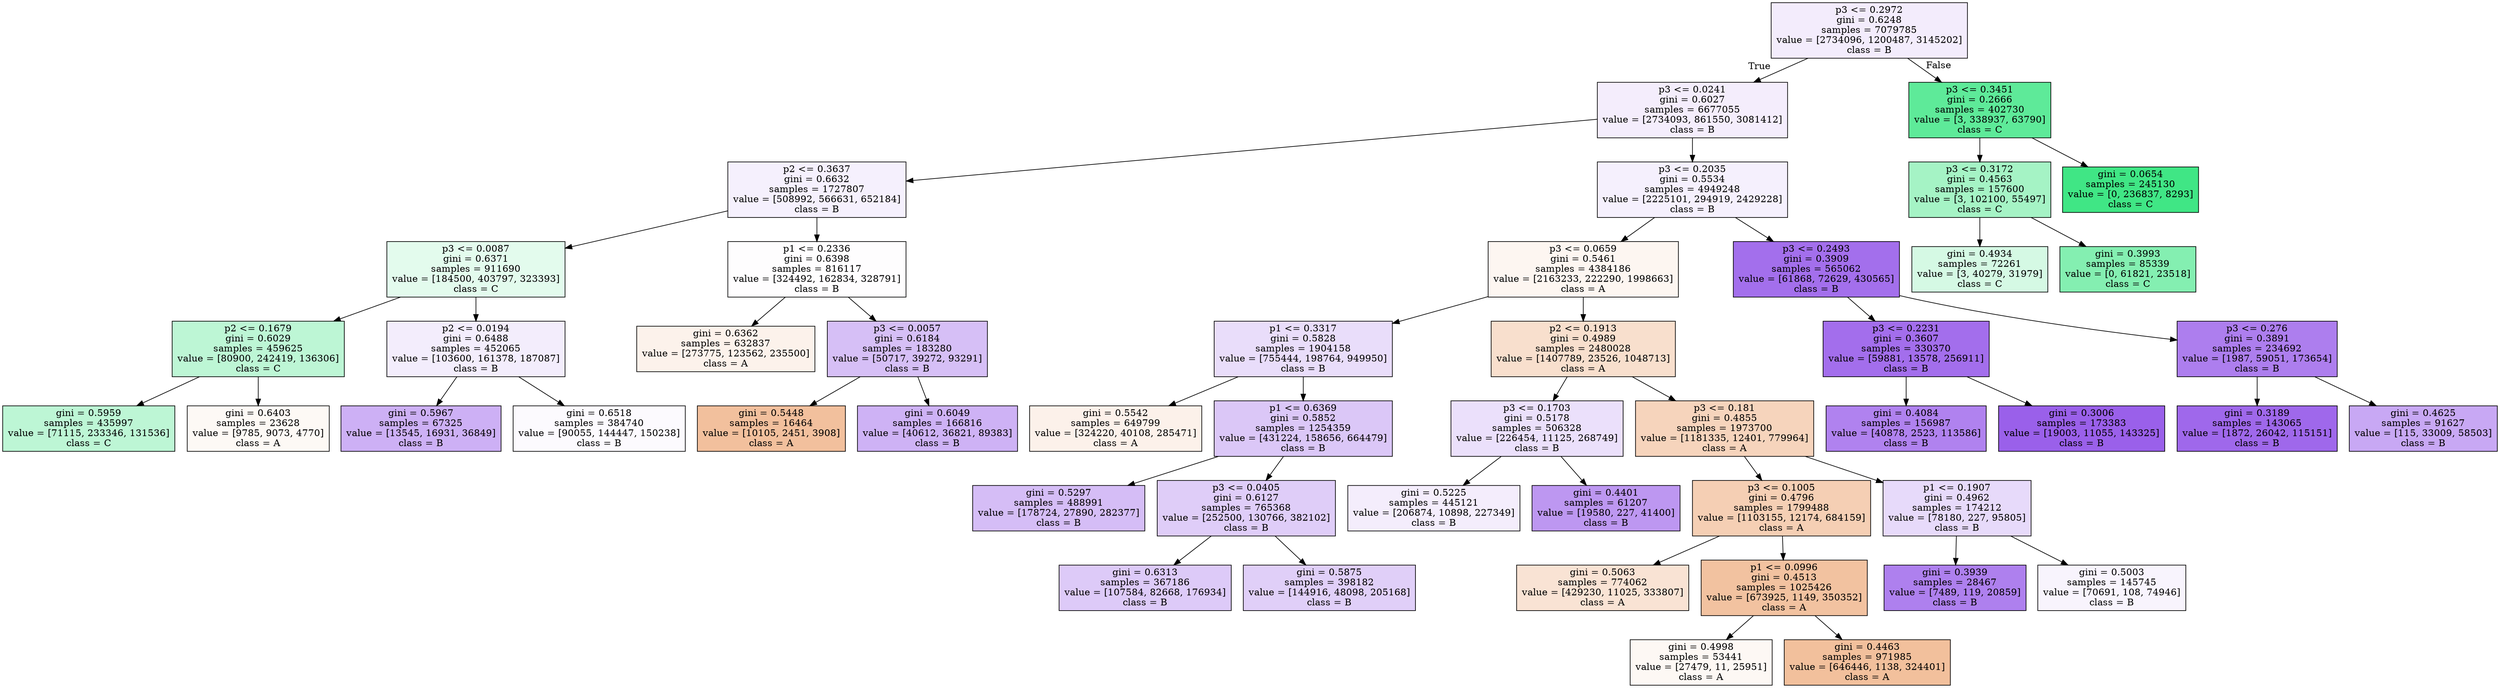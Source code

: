 digraph Tree {
node [shape=box, style="filled", color="black"] ;
0 [label="p3 <= 0.2972\ngini = 0.6248\nsamples = 7079785\nvalue = [2734096, 1200487, 3145202]\nclass = B", fillcolor="#8139e518"] ;
1 [label="p3 <= 0.0241\ngini = 0.6027\nsamples = 6677055\nvalue = [2734093, 861550, 3081412]\nclass = B", fillcolor="#8139e516"] ;
0 -> 1 [labeldistance=2.5, labelangle=45, headlabel="True"] ;
3 [label="p2 <= 0.3637\ngini = 0.6632\nsamples = 1727807\nvalue = [508992, 566631, 652184]\nclass = B", fillcolor="#8139e513"] ;
1 -> 3 ;
9 [label="p3 <= 0.0087\ngini = 0.6371\nsamples = 911690\nvalue = [184500, 403797, 323393]\nclass = C", fillcolor="#39e58123"] ;
3 -> 9 ;
17 [label="p2 <= 0.1679\ngini = 0.6029\nsamples = 459625\nvalue = [80900, 242419, 136306]\nclass = C", fillcolor="#39e58154"] ;
9 -> 17 ;
47 [label="gini = 0.5959\nsamples = 435997\nvalue = [71115, 233346, 131536]\nclass = C", fillcolor="#39e58155"] ;
17 -> 47 ;
48 [label="gini = 0.6403\nsamples = 23628\nvalue = [9785, 9073, 4770]\nclass = A", fillcolor="#e581390c"] ;
17 -> 48 ;
18 [label="p2 <= 0.0194\ngini = 0.6488\nsamples = 452065\nvalue = [103600, 161378, 187087]\nclass = B", fillcolor="#8139e517"] ;
9 -> 18 ;
39 [label="gini = 0.5967\nsamples = 67325\nvalue = [13545, 16931, 36849]\nclass = B", fillcolor="#8139e565"] ;
18 -> 39 ;
40 [label="gini = 0.6518\nsamples = 384740\nvalue = [90055, 144447, 150238]\nclass = B", fillcolor="#8139e506"] ;
18 -> 40 ;
10 [label="p1 <= 0.2336\ngini = 0.6398\nsamples = 816117\nvalue = [324492, 162834, 328791]\nclass = B", fillcolor="#8139e502"] ;
3 -> 10 ;
25 [label="gini = 0.6362\nsamples = 632837\nvalue = [273775, 123562, 235500]\nclass = A", fillcolor="#e5813919"] ;
10 -> 25 ;
26 [label="p3 <= 0.0057\ngini = 0.6184\nsamples = 183280\nvalue = [50717, 39272, 93291]\nclass = B", fillcolor="#8139e552"] ;
10 -> 26 ;
29 [label="gini = 0.5448\nsamples = 16464\nvalue = [10105, 2451, 3908]\nclass = A", fillcolor="#e581397e"] ;
26 -> 29 ;
30 [label="gini = 0.6049\nsamples = 166816\nvalue = [40612, 36821, 89383]\nclass = B", fillcolor="#8139e563"] ;
26 -> 30 ;
4 [label="p3 <= 0.2035\ngini = 0.5534\nsamples = 4949248\nvalue = [2225101, 294919, 2429228]\nclass = B", fillcolor="#8139e513"] ;
1 -> 4 ;
5 [label="p3 <= 0.0659\ngini = 0.5461\nsamples = 4384186\nvalue = [2163233, 222290, 1998663]\nclass = A", fillcolor="#e5813912"] ;
4 -> 5 ;
7 [label="p1 <= 0.3317\ngini = 0.5828\nsamples = 1904158\nvalue = [755444, 198764, 949950]\nclass = B", fillcolor="#8139e52b"] ;
5 -> 7 ;
15 [label="gini = 0.5542\nsamples = 649799\nvalue = [324220, 40108, 285471]\nclass = A", fillcolor="#e581391b"] ;
7 -> 15 ;
16 [label="p1 <= 0.6369\ngini = 0.5852\nsamples = 1254359\nvalue = [431224, 158656, 664479]\nclass = B", fillcolor="#8139e548"] ;
7 -> 16 ;
27 [label="gini = 0.5297\nsamples = 488991\nvalue = [178724, 27890, 282377]\nclass = B", fillcolor="#8139e555"] ;
16 -> 27 ;
28 [label="p3 <= 0.0405\ngini = 0.6127\nsamples = 765368\nvalue = [252500, 130766, 382102]\nclass = B", fillcolor="#8139e540"] ;
16 -> 28 ;
33 [label="gini = 0.6313\nsamples = 367186\nvalue = [107584, 82668, 176934]\nclass = B", fillcolor="#8139e544"] ;
28 -> 33 ;
34 [label="gini = 0.5875\nsamples = 398182\nvalue = [144916, 48098, 205168]\nclass = B", fillcolor="#8139e53d"] ;
28 -> 34 ;
8 [label="p2 <= 0.1913\ngini = 0.4989\nsamples = 2480028\nvalue = [1407789, 23526, 1048713]\nclass = A", fillcolor="#e5813940"] ;
5 -> 8 ;
13 [label="p3 <= 0.1703\ngini = 0.5178\nsamples = 506328\nvalue = [226454, 11125, 268749]\nclass = B", fillcolor="#8139e527"] ;
8 -> 13 ;
37 [label="gini = 0.5225\nsamples = 445121\nvalue = [206874, 10898, 227349]\nclass = B", fillcolor="#8139e516"] ;
13 -> 37 ;
38 [label="gini = 0.4401\nsamples = 61207\nvalue = [19580, 227, 41400]\nclass = B", fillcolor="#8139e586"] ;
13 -> 38 ;
14 [label="p3 <= 0.181\ngini = 0.4855\nsamples = 1973700\nvalue = [1181335, 12401, 779964]\nclass = A", fillcolor="#e5813956"] ;
8 -> 14 ;
21 [label="p3 <= 0.1005\ngini = 0.4796\nsamples = 1799488\nvalue = [1103155, 12174, 684159]\nclass = A", fillcolor="#e5813960"] ;
14 -> 21 ;
23 [label="gini = 0.5063\nsamples = 774062\nvalue = [429230, 11025, 333807]\nclass = A", fillcolor="#e5813937"] ;
21 -> 23 ;
24 [label="p1 <= 0.0996\ngini = 0.4513\nsamples = 1025426\nvalue = [673925, 1149, 350352]\nclass = A", fillcolor="#e581397a"] ;
21 -> 24 ;
41 [label="gini = 0.4998\nsamples = 53441\nvalue = [27479, 11, 25951]\nclass = A", fillcolor="#e581390e"] ;
24 -> 41 ;
42 [label="gini = 0.4463\nsamples = 971985\nvalue = [646446, 1138, 324401]\nclass = A", fillcolor="#e581397f"] ;
24 -> 42 ;
22 [label="p1 <= 0.1907\ngini = 0.4962\nsamples = 174212\nvalue = [78180, 227, 95805]\nclass = B", fillcolor="#8139e52f"] ;
14 -> 22 ;
43 [label="gini = 0.3939\nsamples = 28467\nvalue = [7489, 119, 20859]\nclass = B", fillcolor="#8139e5a3"] ;
22 -> 43 ;
44 [label="gini = 0.5003\nsamples = 145745\nvalue = [70691, 108, 74946]\nclass = B", fillcolor="#8139e50e"] ;
22 -> 44 ;
6 [label="p3 <= 0.2493\ngini = 0.3909\nsamples = 565062\nvalue = [61868, 72629, 430565]\nclass = B", fillcolor="#8139e5b9"] ;
4 -> 6 ;
19 [label="p3 <= 0.2231\ngini = 0.3607\nsamples = 330370\nvalue = [59881, 13578, 256911]\nclass = B", fillcolor="#8139e5ba"] ;
6 -> 19 ;
35 [label="gini = 0.4084\nsamples = 156987\nvalue = [40878, 2523, 113586]\nclass = B", fillcolor="#8139e5a0"] ;
19 -> 35 ;
36 [label="gini = 0.3006\nsamples = 173383\nvalue = [19003, 11055, 143325]\nclass = B", fillcolor="#8139e5cd"] ;
19 -> 36 ;
20 [label="p3 <= 0.276\ngini = 0.3891\nsamples = 234692\nvalue = [1987, 59051, 173654]\nclass = B", fillcolor="#8139e5a6"] ;
6 -> 20 ;
31 [label="gini = 0.3189\nsamples = 143065\nvalue = [1872, 26042, 115151]\nclass = B", fillcolor="#8139e5c2"] ;
20 -> 31 ;
32 [label="gini = 0.4625\nsamples = 91627\nvalue = [115, 33009, 58503]\nclass = B", fillcolor="#8139e56f"] ;
20 -> 32 ;
2 [label="p3 <= 0.3451\ngini = 0.2666\nsamples = 402730\nvalue = [3, 338937, 63790]\nclass = C", fillcolor="#39e581cf"] ;
0 -> 2 [labeldistance=2.5, labelangle=-45, headlabel="False"] ;
11 [label="p3 <= 0.3172\ngini = 0.4563\nsamples = 157600\nvalue = [3, 102100, 55497]\nclass = C", fillcolor="#39e58174"] ;
2 -> 11 ;
45 [label="gini = 0.4934\nsamples = 72261\nvalue = [3, 40279, 31979]\nclass = C", fillcolor="#39e58135"] ;
11 -> 45 ;
46 [label="gini = 0.3993\nsamples = 85339\nvalue = [0, 61821, 23518]\nclass = C", fillcolor="#39e5819e"] ;
11 -> 46 ;
12 [label="gini = 0.0654\nsamples = 245130\nvalue = [0, 236837, 8293]\nclass = C", fillcolor="#39e581f6"] ;
2 -> 12 ;
}